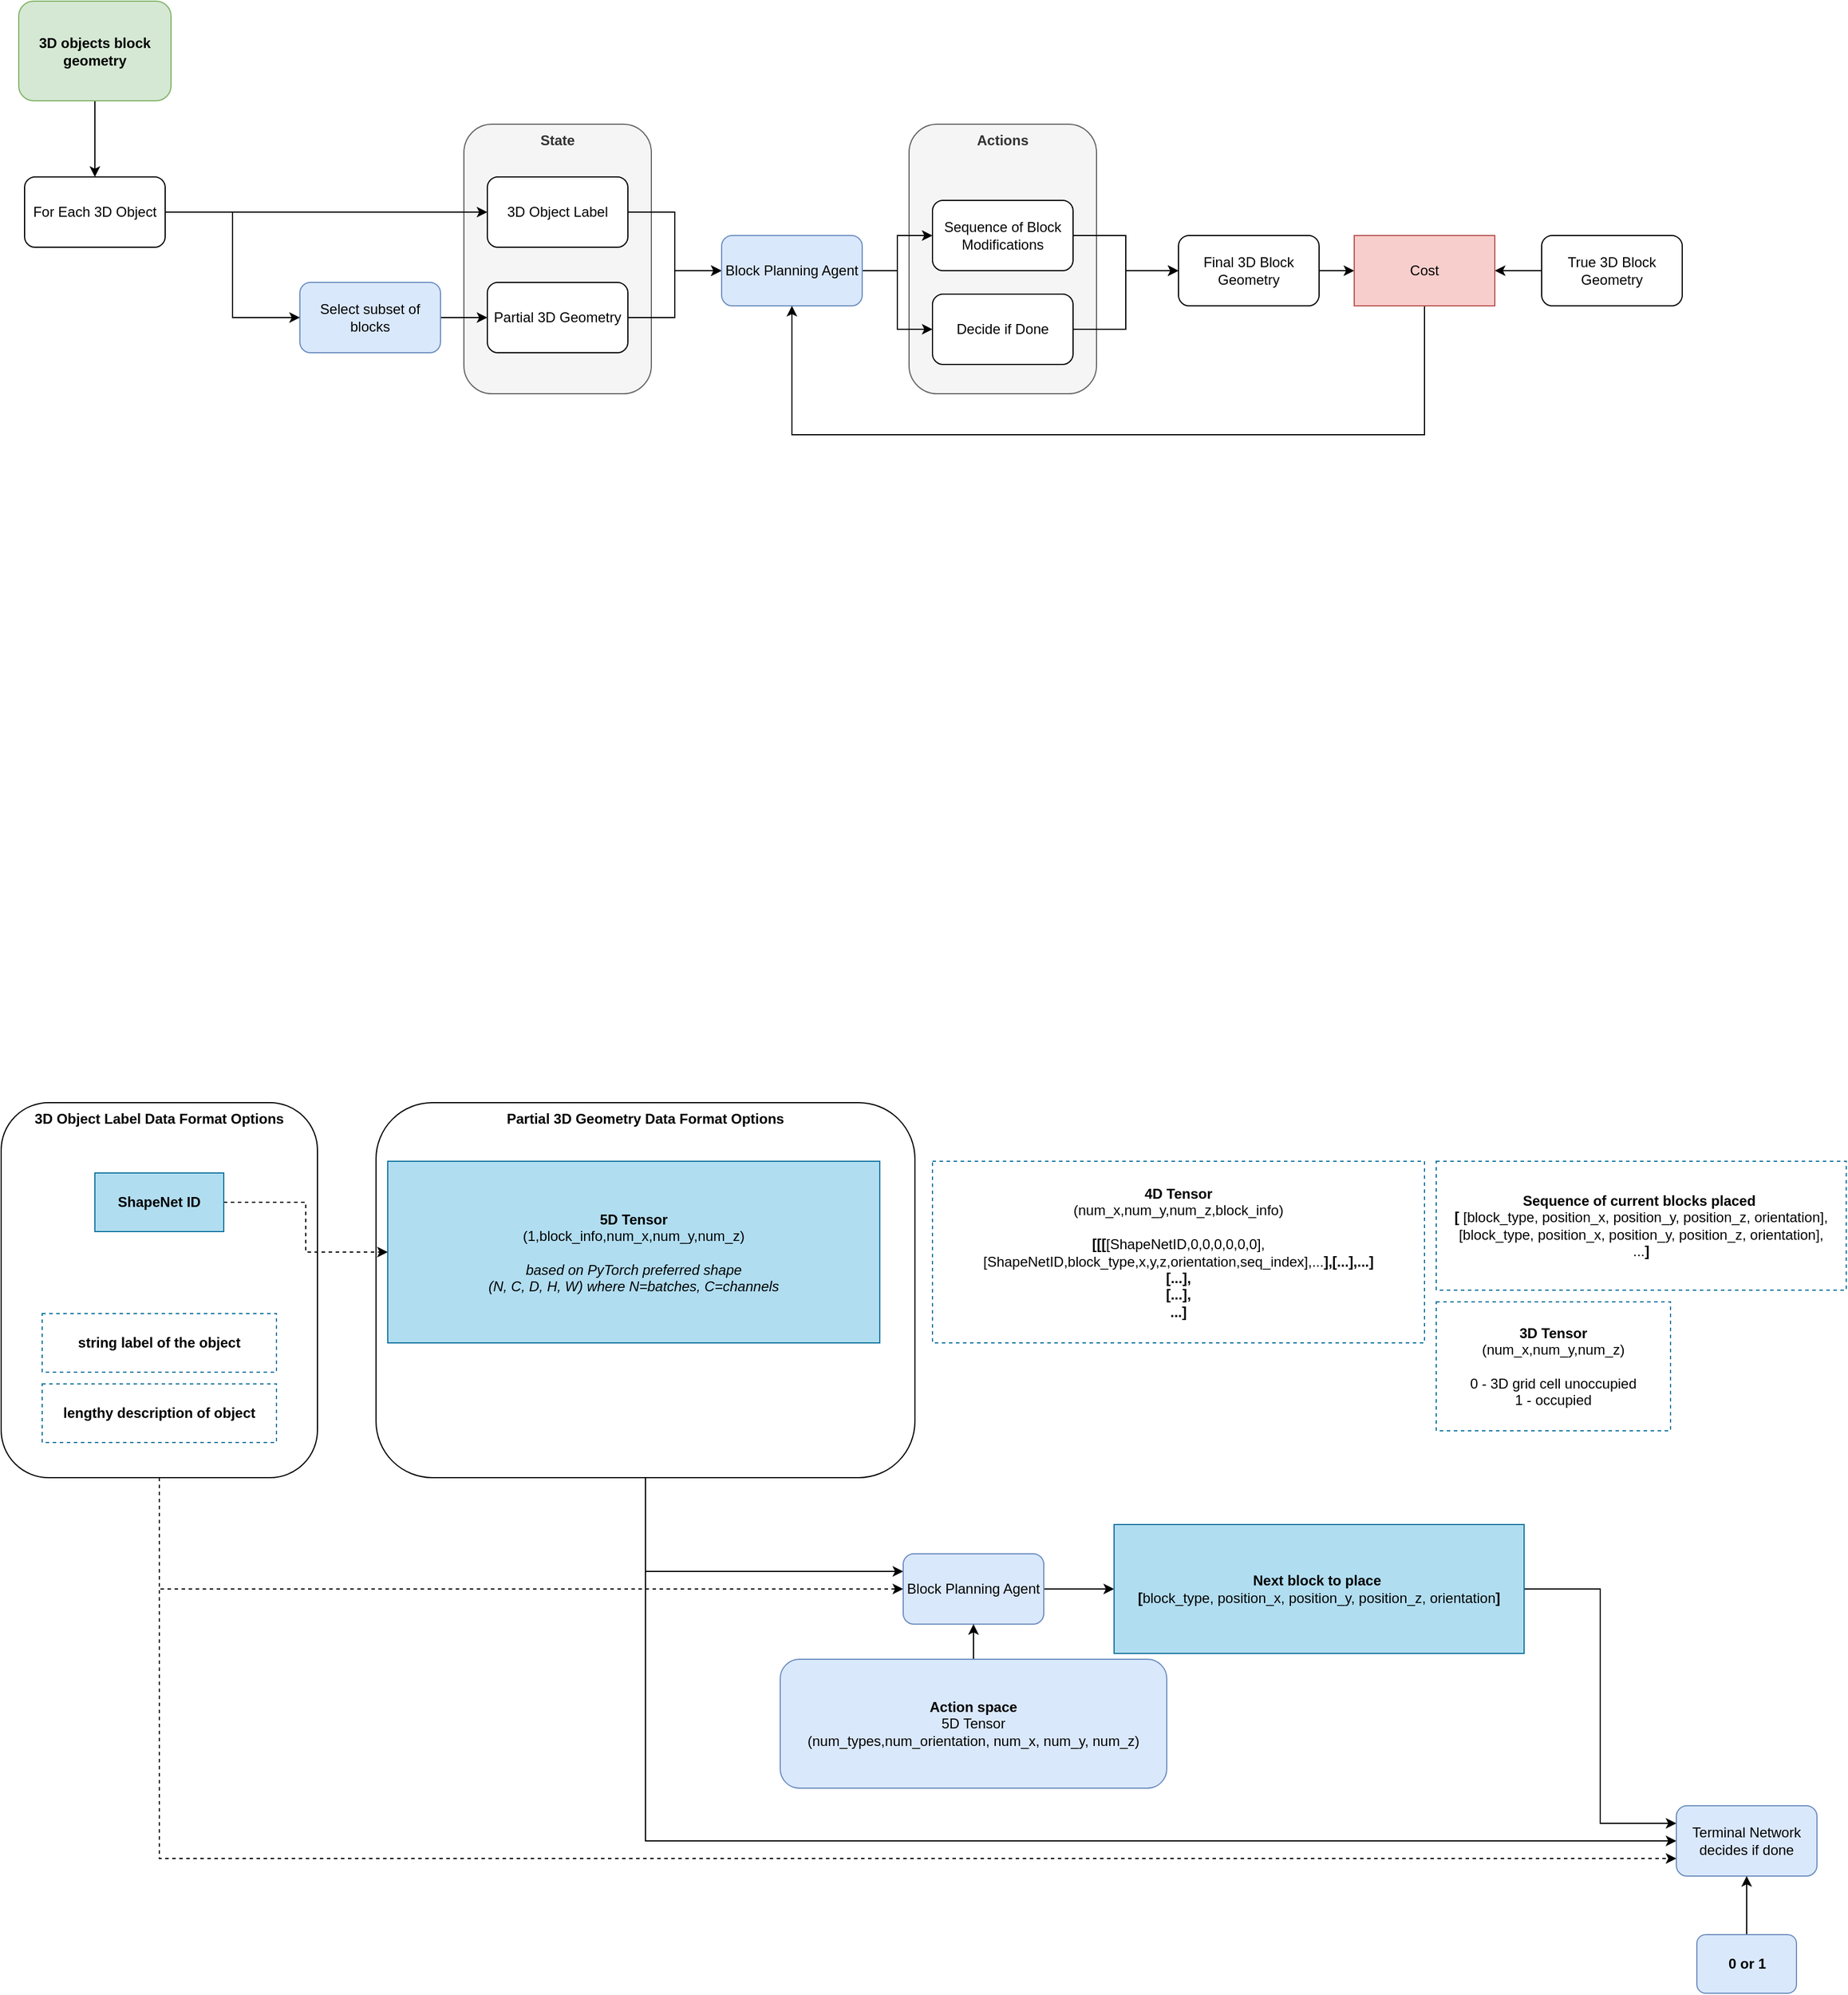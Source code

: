 <mxfile version="20.7.4" type="device"><diagram id="EGjF2JkE2Qouqx4IitUG" name="Page-1"><mxGraphModel dx="2060" dy="2082" grid="1" gridSize="10" guides="1" tooltips="1" connect="1" arrows="1" fold="1" page="1" pageScale="1" pageWidth="1600" pageHeight="900" math="0" shadow="0"><root><mxCell id="0"/><mxCell id="1" parent="0"/><mxCell id="ZmiK0YBM-MFfKVnVQpeY-30" value="&lt;b&gt;Actions&lt;/b&gt;" style="rounded=1;whiteSpace=wrap;html=1;strokeColor=#666666;strokeWidth=1;fontFamily=Helvetica;fontSize=12;fontColor=#333333;fillColor=#f5f5f5;verticalAlign=top;" parent="1" vertex="1"><mxGeometry x="800" y="-735" width="160" height="230" as="geometry"/></mxCell><mxCell id="ZmiK0YBM-MFfKVnVQpeY-29" value="&lt;b&gt;State&lt;/b&gt;" style="rounded=1;whiteSpace=wrap;html=1;strokeColor=#666666;strokeWidth=1;fontFamily=Helvetica;fontSize=12;fontColor=#333333;fillColor=#f5f5f5;verticalAlign=top;" parent="1" vertex="1"><mxGeometry x="420" y="-735" width="160" height="230" as="geometry"/></mxCell><mxCell id="ZmiK0YBM-MFfKVnVQpeY-38" style="edgeStyle=orthogonalEdgeStyle;rounded=0;orthogonalLoop=1;jettySize=auto;html=1;entryX=0;entryY=0.25;entryDx=0;entryDy=0;exitX=0.5;exitY=1;exitDx=0;exitDy=0;" parent="1" source="ZmiK0YBM-MFfKVnVQpeY-27" target="ZmiK0YBM-MFfKVnVQpeY-35" edge="1"><mxGeometry relative="1" as="geometry"/></mxCell><mxCell id="ZmiK0YBM-MFfKVnVQpeY-41" style="edgeStyle=orthogonalEdgeStyle;rounded=0;orthogonalLoop=1;jettySize=auto;html=1;entryX=0;entryY=0.5;entryDx=0;entryDy=0;exitX=0.5;exitY=1;exitDx=0;exitDy=0;" parent="1" source="ZmiK0YBM-MFfKVnVQpeY-27" target="ZmiK0YBM-MFfKVnVQpeY-39" edge="1"><mxGeometry relative="1" as="geometry"/></mxCell><mxCell id="ZmiK0YBM-MFfKVnVQpeY-27" value="Partial 3D Geometry Data Format Options" style="rounded=1;whiteSpace=wrap;html=1;strokeColor=default;strokeWidth=1;fontFamily=Helvetica;fontSize=12;fontColor=default;fillColor=default;verticalAlign=top;fontStyle=1" parent="1" vertex="1"><mxGeometry x="345" y="100" width="460" height="320" as="geometry"/></mxCell><mxCell id="ZmiK0YBM-MFfKVnVQpeY-1" style="edgeStyle=orthogonalEdgeStyle;shape=connector;rounded=0;orthogonalLoop=1;jettySize=auto;html=1;labelBackgroundColor=default;strokeColor=default;fontFamily=Helvetica;fontSize=12;fontColor=default;endArrow=classic;" parent="1" source="ZmiK0YBM-MFfKVnVQpeY-2" target="ZmiK0YBM-MFfKVnVQpeY-7" edge="1"><mxGeometry relative="1" as="geometry"/></mxCell><mxCell id="ZmiK0YBM-MFfKVnVQpeY-2" value="3D Object Label" style="rounded=1;whiteSpace=wrap;html=1;strokeColor=default;strokeWidth=1;fontFamily=Helvetica;fontSize=12;fontColor=default;fillColor=default;" parent="1" vertex="1"><mxGeometry x="440" y="-690" width="120" height="60" as="geometry"/></mxCell><mxCell id="ZmiK0YBM-MFfKVnVQpeY-3" style="edgeStyle=orthogonalEdgeStyle;shape=connector;rounded=0;orthogonalLoop=1;jettySize=auto;html=1;entryX=0;entryY=0.5;entryDx=0;entryDy=0;labelBackgroundColor=default;strokeColor=default;fontFamily=Helvetica;fontSize=12;fontColor=default;endArrow=classic;" parent="1" source="ZmiK0YBM-MFfKVnVQpeY-4" target="ZmiK0YBM-MFfKVnVQpeY-7" edge="1"><mxGeometry relative="1" as="geometry"/></mxCell><mxCell id="ZmiK0YBM-MFfKVnVQpeY-4" value="Partial 3D Geometry" style="rounded=1;whiteSpace=wrap;html=1;strokeColor=default;strokeWidth=1;fontFamily=Helvetica;fontSize=12;fontColor=default;fillColor=default;" parent="1" vertex="1"><mxGeometry x="440" y="-600" width="120" height="60" as="geometry"/></mxCell><mxCell id="ZmiK0YBM-MFfKVnVQpeY-5" style="edgeStyle=orthogonalEdgeStyle;shape=connector;rounded=0;orthogonalLoop=1;jettySize=auto;html=1;entryX=0;entryY=0.5;entryDx=0;entryDy=0;labelBackgroundColor=default;strokeColor=default;fontFamily=Helvetica;fontSize=12;fontColor=default;endArrow=classic;" parent="1" source="ZmiK0YBM-MFfKVnVQpeY-7" target="ZmiK0YBM-MFfKVnVQpeY-15" edge="1"><mxGeometry relative="1" as="geometry"/></mxCell><mxCell id="ZmiK0YBM-MFfKVnVQpeY-6" style="edgeStyle=orthogonalEdgeStyle;shape=connector;rounded=0;orthogonalLoop=1;jettySize=auto;html=1;entryX=0;entryY=0.5;entryDx=0;entryDy=0;labelBackgroundColor=default;strokeColor=default;fontFamily=Helvetica;fontSize=12;fontColor=default;endArrow=classic;" parent="1" source="ZmiK0YBM-MFfKVnVQpeY-7" target="ZmiK0YBM-MFfKVnVQpeY-17" edge="1"><mxGeometry relative="1" as="geometry"/></mxCell><mxCell id="ZmiK0YBM-MFfKVnVQpeY-7" value="Block Planning Agent" style="rounded=1;whiteSpace=wrap;html=1;strokeColor=#6c8ebf;strokeWidth=1;fontFamily=Helvetica;fontSize=12;fillColor=#dae8fc;" parent="1" vertex="1"><mxGeometry x="640" y="-640" width="120" height="60" as="geometry"/></mxCell><mxCell id="ZmiK0YBM-MFfKVnVQpeY-8" style="edgeStyle=orthogonalEdgeStyle;shape=connector;rounded=0;orthogonalLoop=1;jettySize=auto;html=1;entryX=0;entryY=0.5;entryDx=0;entryDy=0;labelBackgroundColor=default;strokeColor=default;fontFamily=Helvetica;fontSize=12;fontColor=default;endArrow=classic;" parent="1" source="ZmiK0YBM-MFfKVnVQpeY-9" target="ZmiK0YBM-MFfKVnVQpeY-13" edge="1"><mxGeometry relative="1" as="geometry"/></mxCell><mxCell id="ZmiK0YBM-MFfKVnVQpeY-9" value="Final 3D Block Geometry" style="rounded=1;whiteSpace=wrap;html=1;strokeColor=default;strokeWidth=1;fontFamily=Helvetica;fontSize=12;fontColor=default;fillColor=default;" parent="1" vertex="1"><mxGeometry x="1030" y="-640" width="120" height="60" as="geometry"/></mxCell><mxCell id="ZmiK0YBM-MFfKVnVQpeY-10" style="edgeStyle=orthogonalEdgeStyle;shape=connector;rounded=0;orthogonalLoop=1;jettySize=auto;html=1;entryX=1;entryY=0.5;entryDx=0;entryDy=0;labelBackgroundColor=default;strokeColor=default;fontFamily=Helvetica;fontSize=12;fontColor=default;endArrow=classic;" parent="1" source="ZmiK0YBM-MFfKVnVQpeY-11" target="ZmiK0YBM-MFfKVnVQpeY-13" edge="1"><mxGeometry relative="1" as="geometry"/></mxCell><mxCell id="ZmiK0YBM-MFfKVnVQpeY-11" value="True 3D Block Geometry" style="rounded=1;whiteSpace=wrap;html=1;strokeColor=default;strokeWidth=1;fontFamily=Helvetica;fontSize=12;fontColor=default;fillColor=default;" parent="1" vertex="1"><mxGeometry x="1340" y="-640" width="120" height="60" as="geometry"/></mxCell><mxCell id="ZmiK0YBM-MFfKVnVQpeY-12" style="edgeStyle=orthogonalEdgeStyle;shape=connector;rounded=0;orthogonalLoop=1;jettySize=auto;html=1;entryX=0.5;entryY=1;entryDx=0;entryDy=0;labelBackgroundColor=default;strokeColor=default;fontFamily=Helvetica;fontSize=12;fontColor=default;endArrow=classic;" parent="1" source="ZmiK0YBM-MFfKVnVQpeY-13" target="ZmiK0YBM-MFfKVnVQpeY-7" edge="1"><mxGeometry relative="1" as="geometry"><Array as="points"><mxPoint x="1240" y="-470"/><mxPoint x="700" y="-470"/></Array></mxGeometry></mxCell><mxCell id="ZmiK0YBM-MFfKVnVQpeY-13" value="Cost" style="rounded=0;whiteSpace=wrap;html=1;strokeColor=#b85450;strokeWidth=1;fontFamily=Helvetica;fontSize=12;fillColor=#f8cecc;" parent="1" vertex="1"><mxGeometry x="1180" y="-640" width="120" height="60" as="geometry"/></mxCell><mxCell id="ZmiK0YBM-MFfKVnVQpeY-14" style="edgeStyle=orthogonalEdgeStyle;shape=connector;rounded=0;orthogonalLoop=1;jettySize=auto;html=1;entryX=0;entryY=0.5;entryDx=0;entryDy=0;labelBackgroundColor=default;strokeColor=default;fontFamily=Helvetica;fontSize=12;fontColor=default;endArrow=classic;" parent="1" source="ZmiK0YBM-MFfKVnVQpeY-15" target="ZmiK0YBM-MFfKVnVQpeY-9" edge="1"><mxGeometry relative="1" as="geometry"/></mxCell><mxCell id="ZmiK0YBM-MFfKVnVQpeY-15" value="Sequence of Block Modifications" style="rounded=1;whiteSpace=wrap;html=1;strokeColor=default;strokeWidth=1;fontFamily=Helvetica;fontSize=12;fontColor=default;fillColor=default;" parent="1" vertex="1"><mxGeometry x="820" y="-670" width="120" height="60" as="geometry"/></mxCell><mxCell id="ZmiK0YBM-MFfKVnVQpeY-16" style="edgeStyle=orthogonalEdgeStyle;shape=connector;rounded=0;orthogonalLoop=1;jettySize=auto;html=1;entryX=0;entryY=0.5;entryDx=0;entryDy=0;labelBackgroundColor=default;strokeColor=default;fontFamily=Helvetica;fontSize=12;fontColor=default;endArrow=classic;" parent="1" source="ZmiK0YBM-MFfKVnVQpeY-17" target="ZmiK0YBM-MFfKVnVQpeY-9" edge="1"><mxGeometry relative="1" as="geometry"/></mxCell><mxCell id="ZmiK0YBM-MFfKVnVQpeY-17" value="Decide if Done" style="rounded=1;whiteSpace=wrap;html=1;strokeColor=default;strokeWidth=1;fontFamily=Helvetica;fontSize=12;fontColor=default;fillColor=default;" parent="1" vertex="1"><mxGeometry x="820" y="-590" width="120" height="60" as="geometry"/></mxCell><mxCell id="ZmiK0YBM-MFfKVnVQpeY-18" style="edgeStyle=orthogonalEdgeStyle;shape=connector;rounded=0;orthogonalLoop=1;jettySize=auto;html=1;labelBackgroundColor=default;strokeColor=default;fontFamily=Helvetica;fontSize=12;fontColor=default;endArrow=classic;" parent="1" source="ZmiK0YBM-MFfKVnVQpeY-19" target="ZmiK0YBM-MFfKVnVQpeY-24" edge="1"><mxGeometry relative="1" as="geometry"/></mxCell><mxCell id="ZmiK0YBM-MFfKVnVQpeY-19" value="3D objects block geometry" style="rounded=1;whiteSpace=wrap;html=1;verticalAlign=middle;fontStyle=1;fillColor=#d5e8d4;strokeColor=#82b366;" parent="1" vertex="1"><mxGeometry x="40" y="-840" width="130" height="85" as="geometry"/></mxCell><mxCell id="ZmiK0YBM-MFfKVnVQpeY-20" style="edgeStyle=orthogonalEdgeStyle;shape=connector;rounded=0;orthogonalLoop=1;jettySize=auto;html=1;labelBackgroundColor=default;strokeColor=default;fontFamily=Helvetica;fontSize=12;fontColor=default;endArrow=classic;" parent="1" source="ZmiK0YBM-MFfKVnVQpeY-21" target="ZmiK0YBM-MFfKVnVQpeY-4" edge="1"><mxGeometry relative="1" as="geometry"/></mxCell><mxCell id="ZmiK0YBM-MFfKVnVQpeY-21" value="Select subset of blocks" style="rounded=1;whiteSpace=wrap;html=1;strokeColor=#6c8ebf;strokeWidth=1;fontFamily=Helvetica;fontSize=12;fillColor=#dae8fc;" parent="1" vertex="1"><mxGeometry x="280" y="-600" width="120" height="60" as="geometry"/></mxCell><mxCell id="ZmiK0YBM-MFfKVnVQpeY-22" style="edgeStyle=orthogonalEdgeStyle;shape=connector;rounded=0;orthogonalLoop=1;jettySize=auto;html=1;labelBackgroundColor=default;strokeColor=default;fontFamily=Helvetica;fontSize=12;fontColor=default;endArrow=classic;" parent="1" source="ZmiK0YBM-MFfKVnVQpeY-24" target="ZmiK0YBM-MFfKVnVQpeY-2" edge="1"><mxGeometry relative="1" as="geometry"/></mxCell><mxCell id="ZmiK0YBM-MFfKVnVQpeY-23" style="edgeStyle=orthogonalEdgeStyle;shape=connector;rounded=0;orthogonalLoop=1;jettySize=auto;html=1;entryX=0;entryY=0.5;entryDx=0;entryDy=0;labelBackgroundColor=default;strokeColor=default;fontFamily=Helvetica;fontSize=12;fontColor=default;endArrow=classic;" parent="1" source="ZmiK0YBM-MFfKVnVQpeY-24" target="ZmiK0YBM-MFfKVnVQpeY-21" edge="1"><mxGeometry relative="1" as="geometry"/></mxCell><mxCell id="ZmiK0YBM-MFfKVnVQpeY-24" value="For Each 3D Object" style="rounded=1;whiteSpace=wrap;html=1;strokeColor=default;strokeWidth=1;fontFamily=Helvetica;fontSize=12;fontColor=default;fillColor=default;" parent="1" vertex="1"><mxGeometry x="45" y="-690" width="120" height="60" as="geometry"/></mxCell><mxCell id="ZmiK0YBM-MFfKVnVQpeY-26" value="&lt;b&gt;3D Tensor&lt;br&gt;&lt;/b&gt;(num_x,num_y,num_z)&lt;br&gt;&lt;br&gt;0 - 3D grid cell unoccupied&lt;br&gt;1 - occupied" style="whiteSpace=wrap;html=1;fillColor=none;strokeColor=#10739e;fontStyle=0;dashed=1;" parent="1" vertex="1"><mxGeometry x="1250" y="270" width="200" height="110" as="geometry"/></mxCell><mxCell id="ZmiK0YBM-MFfKVnVQpeY-28" value="&lt;b&gt;Sequence of current blocks placed&lt;/b&gt;&amp;nbsp;&lt;br&gt;&lt;b&gt;[&lt;/b&gt; [block_type, position_x, position_y, position_z, orientation],&lt;br&gt;[block_type, position_x, position_y, position_z, orientation],&lt;br&gt;...&lt;b&gt;]&lt;/b&gt;" style="whiteSpace=wrap;html=1;fillColor=none;strokeColor=#10739e;fontStyle=0;dashed=1;" parent="1" vertex="1"><mxGeometry x="1250" y="150" width="350" height="110" as="geometry"/></mxCell><mxCell id="ZmiK0YBM-MFfKVnVQpeY-37" style="edgeStyle=orthogonalEdgeStyle;rounded=0;orthogonalLoop=1;jettySize=auto;html=1;entryX=0;entryY=0.5;entryDx=0;entryDy=0;exitX=0.5;exitY=1;exitDx=0;exitDy=0;dashed=1;" parent="1" source="ZmiK0YBM-MFfKVnVQpeY-31" target="ZmiK0YBM-MFfKVnVQpeY-35" edge="1"><mxGeometry relative="1" as="geometry"/></mxCell><mxCell id="ZmiK0YBM-MFfKVnVQpeY-42" style="edgeStyle=orthogonalEdgeStyle;rounded=0;orthogonalLoop=1;jettySize=auto;html=1;entryX=0;entryY=0.75;entryDx=0;entryDy=0;exitX=0.5;exitY=1;exitDx=0;exitDy=0;dashed=1;" parent="1" source="ZmiK0YBM-MFfKVnVQpeY-31" target="ZmiK0YBM-MFfKVnVQpeY-39" edge="1"><mxGeometry relative="1" as="geometry"/></mxCell><mxCell id="ZmiK0YBM-MFfKVnVQpeY-31" value="3D Object Label Data Format Options" style="rounded=1;whiteSpace=wrap;html=1;strokeColor=default;strokeWidth=1;fontFamily=Helvetica;fontSize=12;fontColor=default;fillColor=default;verticalAlign=top;fontStyle=1" parent="1" vertex="1"><mxGeometry x="25" y="100" width="270" height="320" as="geometry"/></mxCell><mxCell id="ZmiK0YBM-MFfKVnVQpeY-52" style="edgeStyle=orthogonalEdgeStyle;rounded=0;orthogonalLoop=1;jettySize=auto;html=1;dashed=1;" parent="1" source="ZmiK0YBM-MFfKVnVQpeY-32" target="ZmiK0YBM-MFfKVnVQpeY-49" edge="1"><mxGeometry relative="1" as="geometry"/></mxCell><mxCell id="ZmiK0YBM-MFfKVnVQpeY-32" value="&lt;b&gt;ShapeNet ID&lt;/b&gt;" style="whiteSpace=wrap;html=1;fillColor=#b1ddf0;strokeColor=#10739e;fontStyle=0" parent="1" vertex="1"><mxGeometry x="105" y="160" width="110" height="50" as="geometry"/></mxCell><mxCell id="ZmiK0YBM-MFfKVnVQpeY-33" value="&lt;b&gt;string label of the object&lt;/b&gt;" style="whiteSpace=wrap;html=1;fillColor=none;strokeColor=#10739e;fontStyle=0;dashed=1;" parent="1" vertex="1"><mxGeometry x="60" y="280" width="200" height="50" as="geometry"/></mxCell><mxCell id="ZmiK0YBM-MFfKVnVQpeY-34" value="&lt;b&gt;lengthy description of object&lt;/b&gt;" style="whiteSpace=wrap;html=1;fillColor=none;strokeColor=#10739e;fontStyle=0;dashed=1;" parent="1" vertex="1"><mxGeometry x="60" y="340" width="200" height="50" as="geometry"/></mxCell><mxCell id="ZmiK0YBM-MFfKVnVQpeY-40" style="edgeStyle=orthogonalEdgeStyle;rounded=0;orthogonalLoop=1;jettySize=auto;html=1;entryX=0;entryY=0.5;entryDx=0;entryDy=0;" parent="1" source="ZmiK0YBM-MFfKVnVQpeY-35" target="ZmiK0YBM-MFfKVnVQpeY-36" edge="1"><mxGeometry relative="1" as="geometry"/></mxCell><mxCell id="ZmiK0YBM-MFfKVnVQpeY-35" value="Block Planning Agent" style="rounded=1;whiteSpace=wrap;html=1;strokeColor=#6c8ebf;strokeWidth=1;fontFamily=Helvetica;fontSize=12;fillColor=#dae8fc;" parent="1" vertex="1"><mxGeometry x="795" y="485" width="120" height="60" as="geometry"/></mxCell><mxCell id="ZmiK0YBM-MFfKVnVQpeY-43" style="edgeStyle=orthogonalEdgeStyle;rounded=0;orthogonalLoop=1;jettySize=auto;html=1;entryX=0;entryY=0.25;entryDx=0;entryDy=0;" parent="1" source="ZmiK0YBM-MFfKVnVQpeY-36" target="ZmiK0YBM-MFfKVnVQpeY-39" edge="1"><mxGeometry relative="1" as="geometry"/></mxCell><mxCell id="ZmiK0YBM-MFfKVnVQpeY-36" value="&lt;b&gt;Next block to place&lt;/b&gt;&amp;nbsp;&lt;br&gt;&lt;b&gt;[&lt;/b&gt;block_type, position_x, position_y, position_z, orientation&lt;b&gt;]&lt;/b&gt;" style="whiteSpace=wrap;html=1;fillColor=#b1ddf0;strokeColor=#10739e;fontStyle=0" parent="1" vertex="1"><mxGeometry x="975" y="460" width="350" height="110" as="geometry"/></mxCell><mxCell id="ZmiK0YBM-MFfKVnVQpeY-39" value="Terminal Network&lt;br&gt;decides if done" style="rounded=1;whiteSpace=wrap;html=1;strokeColor=#6c8ebf;strokeWidth=1;fontFamily=Helvetica;fontSize=12;fillColor=#dae8fc;" parent="1" vertex="1"><mxGeometry x="1455" y="700" width="120" height="60" as="geometry"/></mxCell><mxCell id="ZmiK0YBM-MFfKVnVQpeY-46" style="edgeStyle=orthogonalEdgeStyle;rounded=0;orthogonalLoop=1;jettySize=auto;html=1;entryX=0.5;entryY=1;entryDx=0;entryDy=0;" parent="1" source="ZmiK0YBM-MFfKVnVQpeY-45" target="ZmiK0YBM-MFfKVnVQpeY-35" edge="1"><mxGeometry relative="1" as="geometry"/></mxCell><mxCell id="ZmiK0YBM-MFfKVnVQpeY-45" value="Action space&lt;br&gt;&lt;span style=&quot;font-weight: normal;&quot;&gt;5D Tensor&lt;br&gt;(num_types,&lt;/span&gt;&lt;span style=&quot;font-weight: 400;&quot;&gt;num_orientation,&amp;nbsp;&lt;/span&gt;&lt;span style=&quot;font-weight: normal;&quot;&gt;num_x, num_y, num_z)&lt;/span&gt;" style="rounded=1;whiteSpace=wrap;html=1;fillColor=#dae8fc;strokeColor=#6c8ebf;fontStyle=1" parent="1" vertex="1"><mxGeometry x="690" y="575" width="330" height="110" as="geometry"/></mxCell><mxCell id="ZmiK0YBM-MFfKVnVQpeY-48" style="edgeStyle=orthogonalEdgeStyle;rounded=0;orthogonalLoop=1;jettySize=auto;html=1;entryX=0.5;entryY=1;entryDx=0;entryDy=0;" parent="1" source="ZmiK0YBM-MFfKVnVQpeY-47" target="ZmiK0YBM-MFfKVnVQpeY-39" edge="1"><mxGeometry relative="1" as="geometry"/></mxCell><mxCell id="ZmiK0YBM-MFfKVnVQpeY-47" value="0 or 1" style="rounded=1;whiteSpace=wrap;html=1;fillColor=#dae8fc;strokeColor=#6c8ebf;fontStyle=1" parent="1" vertex="1"><mxGeometry x="1472.5" y="810" width="85" height="50" as="geometry"/></mxCell><mxCell id="ZmiK0YBM-MFfKVnVQpeY-49" value="&lt;b style=&quot;border-color: var(--border-color);&quot;&gt;5D Tensor&lt;br style=&quot;border-color: var(--border-color);&quot;&gt;&lt;/b&gt;(1,block_info,num_x,num_y,num_z)&lt;br&gt;&lt;br&gt;&lt;i&gt;based on PyTorch preferred shape&lt;br&gt;(N, C, D, H, W) where N=batches, C=channels&lt;/i&gt;" style="whiteSpace=wrap;html=1;fillColor=#b1ddf0;strokeColor=#10739e;fontStyle=0" parent="1" vertex="1"><mxGeometry x="355" y="150" width="420" height="155" as="geometry"/></mxCell><mxCell id="A_3TtfuufTt2yzlNx-zK-1" value="&lt;b style=&quot;border-color: var(--border-color);&quot;&gt;4D Tensor&lt;br style=&quot;border-color: var(--border-color);&quot;&gt;&lt;/b&gt;(num_x,num_y,num_z,block_info)&lt;br&gt;&lt;b&gt;&lt;br&gt;[[[&lt;/b&gt;[ShapeNetID,0,0,0,0,0,0],[ShapeNetID,block_type,x,y,z,orientation,seq_index],...&lt;b&gt;],[...],...]&lt;br&gt;[...],&lt;br&gt;[...],&lt;br&gt;...]&lt;/b&gt;" style="whiteSpace=wrap;html=1;fillColor=none;strokeColor=#10739e;fontStyle=0;dashed=1;" parent="1" vertex="1"><mxGeometry x="820" y="150" width="420" height="155" as="geometry"/></mxCell></root></mxGraphModel></diagram></mxfile>